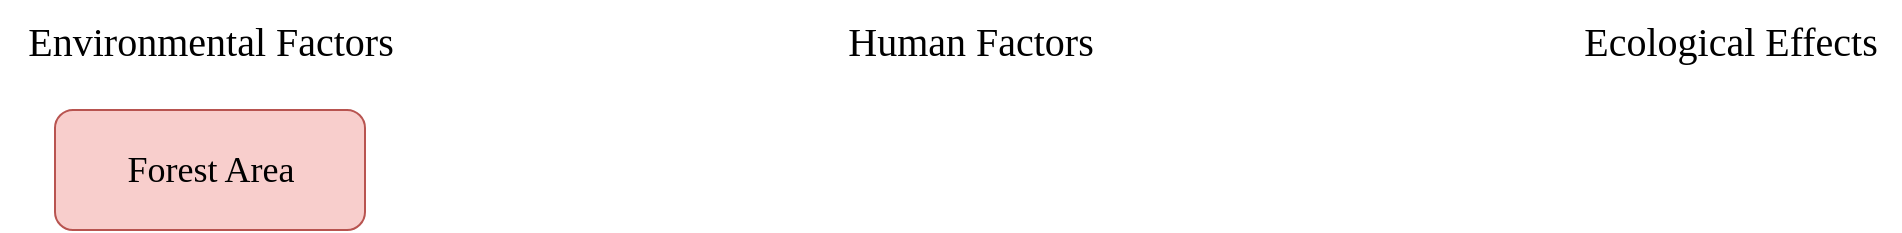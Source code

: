 <mxfile version="22.0.4" type="github">
  <diagram name="Page-1" id="zB_I1wsIQ56pGqQ2V1rR">
    <mxGraphModel dx="1257" dy="700" grid="1" gridSize="10" guides="1" tooltips="1" connect="1" arrows="1" fold="1" page="1" pageScale="1" pageWidth="1169" pageHeight="827" math="0" shadow="0">
      <root>
        <mxCell id="0" />
        <mxCell id="1" parent="0" />
        <mxCell id="jdVaecQ7j_w1OCTPGQky-1" value="&lt;font style=&quot;font-size: 20px;&quot; face=&quot;Garamond&quot;&gt;Human Factors&lt;/font&gt;" style="text;html=1;align=center;verticalAlign=middle;resizable=0;points=[];autosize=1;strokeColor=none;fillColor=none;" vertex="1" parent="1">
          <mxGeometry x="510" y="55" width="150" height="40" as="geometry" />
        </mxCell>
        <mxCell id="jdVaecQ7j_w1OCTPGQky-2" value="&lt;font face=&quot;Garamond&quot; style=&quot;font-size: 20px;&quot;&gt;Environmental Factors&lt;/font&gt;" style="text;html=1;align=center;verticalAlign=middle;resizable=0;points=[];autosize=1;strokeColor=none;fillColor=none;" vertex="1" parent="1">
          <mxGeometry x="100" y="55" width="210" height="40" as="geometry" />
        </mxCell>
        <mxCell id="jdVaecQ7j_w1OCTPGQky-3" value="&lt;font style=&quot;font-size: 20px;&quot; face=&quot;Garamond&quot;&gt;Ecological Effects&lt;/font&gt;" style="text;html=1;align=center;verticalAlign=middle;resizable=0;points=[];autosize=1;strokeColor=none;fillColor=none;" vertex="1" parent="1">
          <mxGeometry x="880" y="55" width="170" height="40" as="geometry" />
        </mxCell>
        <mxCell id="jdVaecQ7j_w1OCTPGQky-4" value="&lt;font style=&quot;font-size: 18px;&quot; face=&quot;Garamond&quot;&gt;Forest Area &lt;/font&gt;" style="rounded=1;whiteSpace=wrap;html=1;fillColor=#f8cecc;strokeColor=#b85450;" vertex="1" parent="1">
          <mxGeometry x="127.5" y="110" width="155" height="60" as="geometry" />
        </mxCell>
      </root>
    </mxGraphModel>
  </diagram>
</mxfile>
